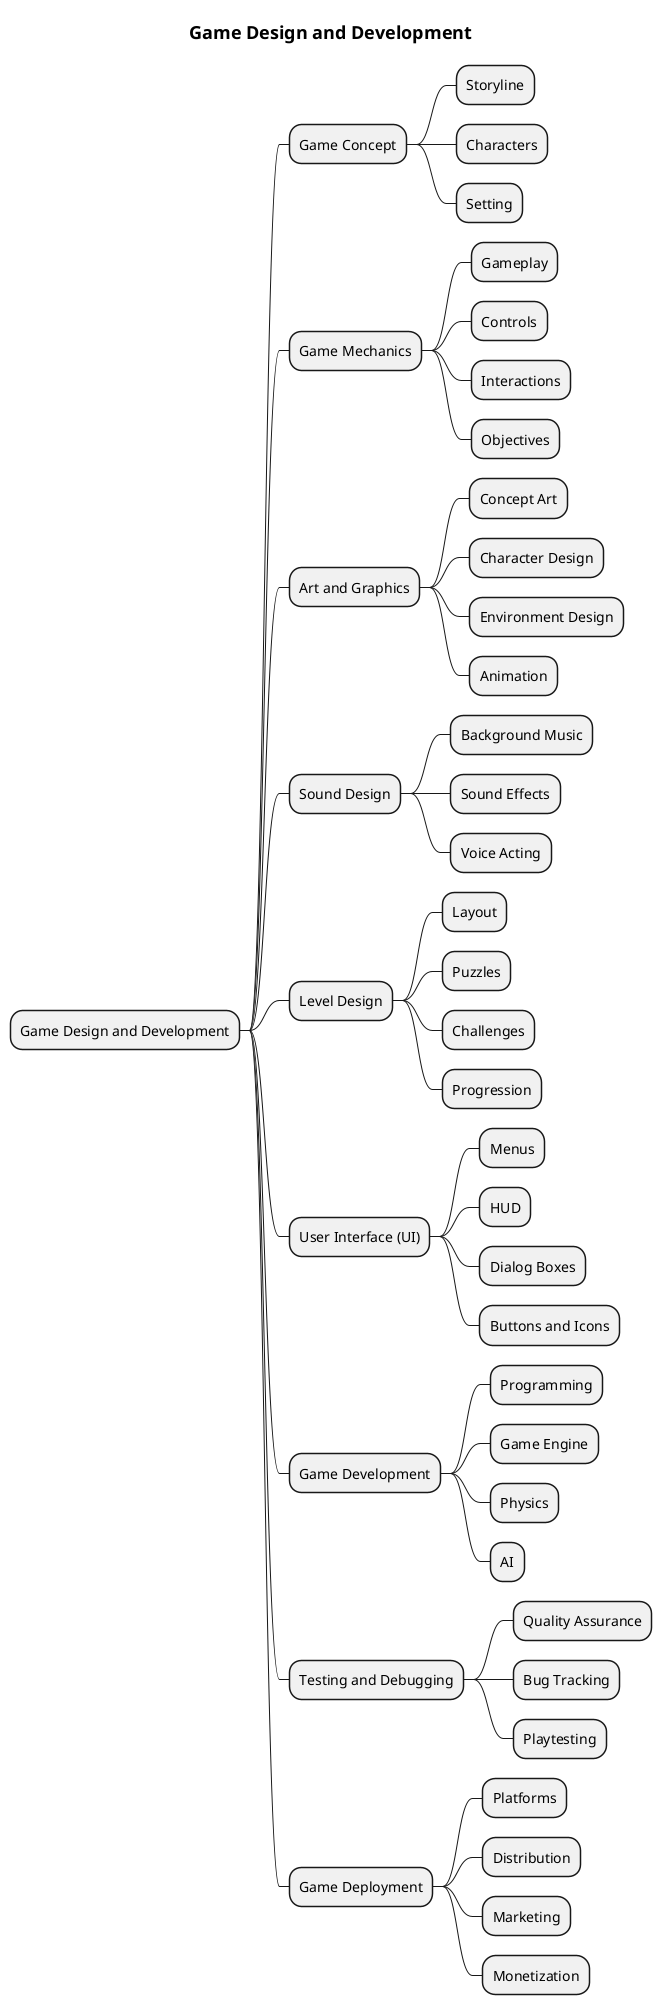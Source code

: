 @startmindmap

title = Game Design and Development

* Game Design and Development
** Game Concept
*** Storyline
*** Characters
*** Setting
** Game Mechanics
*** Gameplay
*** Controls
*** Interactions
*** Objectives
** Art and Graphics
*** Concept Art
*** Character Design
*** Environment Design
*** Animation
** Sound Design
*** Background Music
*** Sound Effects
*** Voice Acting
** Level Design
*** Layout
*** Puzzles
*** Challenges
*** Progression
** User Interface (UI)
*** Menus
*** HUD
*** Dialog Boxes
*** Buttons and Icons
** Game Development
*** Programming
*** Game Engine
*** Physics
*** AI
** Testing and Debugging
*** Quality Assurance
*** Bug Tracking
*** Playtesting
** Game Deployment
*** Platforms
*** Distribution
*** Marketing
*** Monetization

@endmindmap
